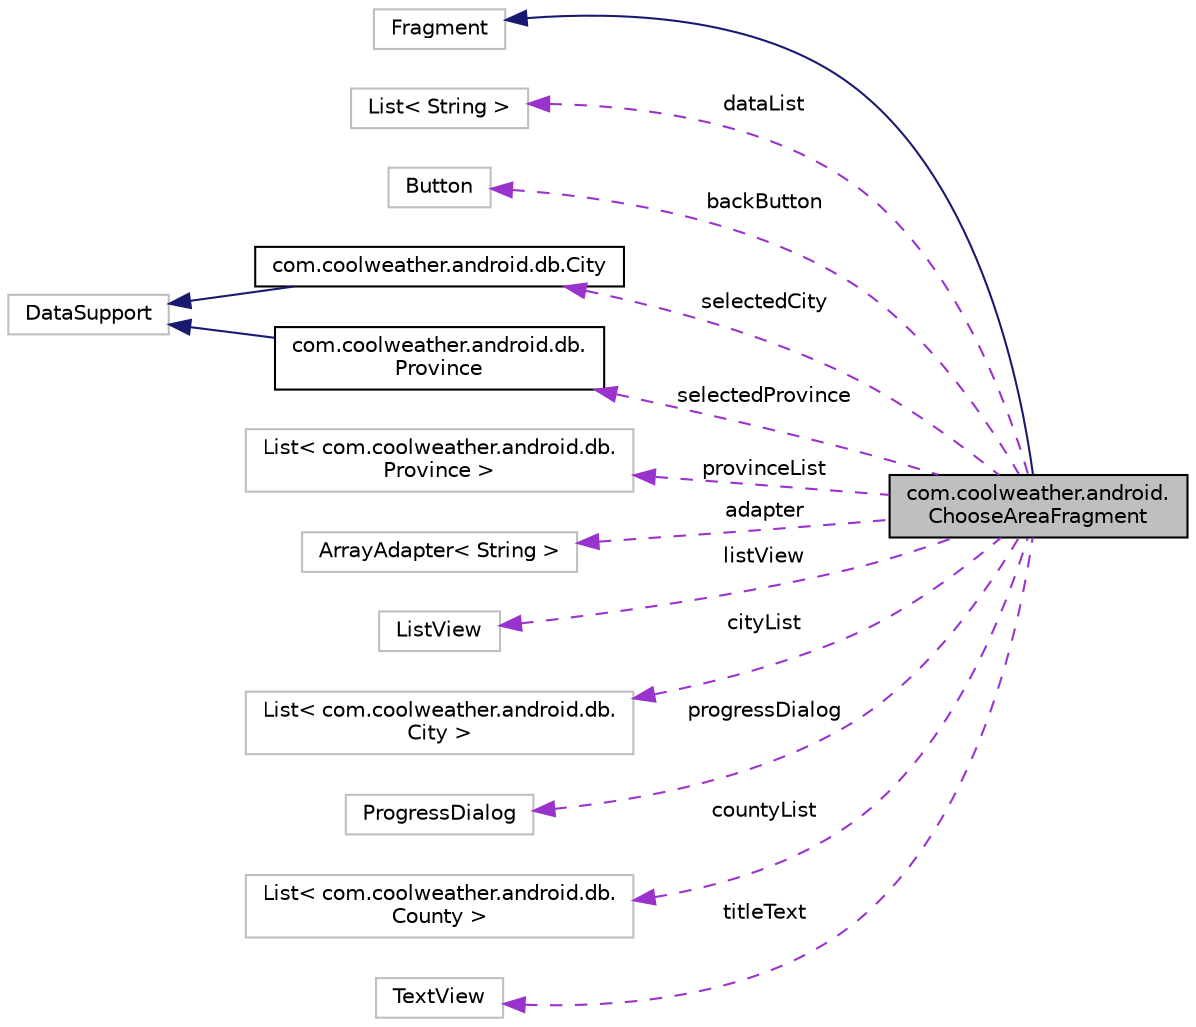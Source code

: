 digraph "com.coolweather.android.ChooseAreaFragment"
{
 // LATEX_PDF_SIZE
  edge [fontname="Helvetica",fontsize="10",labelfontname="Helvetica",labelfontsize="10"];
  node [fontname="Helvetica",fontsize="10",shape=record];
  rankdir="LR";
  Node2 [label="com.coolweather.android.\lChooseAreaFragment",height=0.2,width=0.4,color="black", fillcolor="grey75", style="filled", fontcolor="black",tooltip=" "];
  Node3 -> Node2 [dir="back",color="midnightblue",fontsize="10",style="solid"];
  Node3 [label="Fragment",height=0.2,width=0.4,color="grey75", fillcolor="white", style="filled",tooltip=" "];
  Node4 -> Node2 [dir="back",color="darkorchid3",fontsize="10",style="dashed",label=" dataList" ];
  Node4 [label="List\< String \>",height=0.2,width=0.4,color="grey75", fillcolor="white", style="filled",tooltip=" "];
  Node5 -> Node2 [dir="back",color="darkorchid3",fontsize="10",style="dashed",label=" backButton" ];
  Node5 [label="Button",height=0.2,width=0.4,color="grey75", fillcolor="white", style="filled",tooltip=" "];
  Node6 -> Node2 [dir="back",color="darkorchid3",fontsize="10",style="dashed",label=" selectedCity" ];
  Node6 [label="com.coolweather.android.db.City",height=0.2,width=0.4,color="black", fillcolor="white", style="filled",URL="$classcom_1_1coolweather_1_1android_1_1db_1_1_city.html",tooltip=" "];
  Node7 -> Node6 [dir="back",color="midnightblue",fontsize="10",style="solid"];
  Node7 [label="DataSupport",height=0.2,width=0.4,color="grey75", fillcolor="white", style="filled",tooltip=" "];
  Node8 -> Node2 [dir="back",color="darkorchid3",fontsize="10",style="dashed",label=" selectedProvince" ];
  Node8 [label="com.coolweather.android.db.\lProvince",height=0.2,width=0.4,color="black", fillcolor="white", style="filled",URL="$classcom_1_1coolweather_1_1android_1_1db_1_1_province.html",tooltip=" "];
  Node7 -> Node8 [dir="back",color="midnightblue",fontsize="10",style="solid"];
  Node9 -> Node2 [dir="back",color="darkorchid3",fontsize="10",style="dashed",label=" provinceList" ];
  Node9 [label="List\< com.coolweather.android.db.\lProvince \>",height=0.2,width=0.4,color="grey75", fillcolor="white", style="filled",tooltip=" "];
  Node10 -> Node2 [dir="back",color="darkorchid3",fontsize="10",style="dashed",label=" adapter" ];
  Node10 [label="ArrayAdapter\< String \>",height=0.2,width=0.4,color="grey75", fillcolor="white", style="filled",tooltip=" "];
  Node11 -> Node2 [dir="back",color="darkorchid3",fontsize="10",style="dashed",label=" listView" ];
  Node11 [label="ListView",height=0.2,width=0.4,color="grey75", fillcolor="white", style="filled",tooltip=" "];
  Node12 -> Node2 [dir="back",color="darkorchid3",fontsize="10",style="dashed",label=" cityList" ];
  Node12 [label="List\< com.coolweather.android.db.\lCity \>",height=0.2,width=0.4,color="grey75", fillcolor="white", style="filled",tooltip=" "];
  Node13 -> Node2 [dir="back",color="darkorchid3",fontsize="10",style="dashed",label=" progressDialog" ];
  Node13 [label="ProgressDialog",height=0.2,width=0.4,color="grey75", fillcolor="white", style="filled",tooltip=" "];
  Node14 -> Node2 [dir="back",color="darkorchid3",fontsize="10",style="dashed",label=" countyList" ];
  Node14 [label="List\< com.coolweather.android.db.\lCounty \>",height=0.2,width=0.4,color="grey75", fillcolor="white", style="filled",tooltip=" "];
  Node15 -> Node2 [dir="back",color="darkorchid3",fontsize="10",style="dashed",label=" titleText" ];
  Node15 [label="TextView",height=0.2,width=0.4,color="grey75", fillcolor="white", style="filled",tooltip=" "];
}
